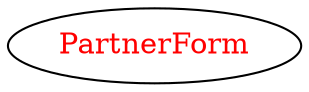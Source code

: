 digraph dependencyGraph {
 concentrate=true;
 ranksep="2.0";
 rankdir="LR"; 
 splines="ortho";
"PartnerForm" [fontcolor="red"];
}